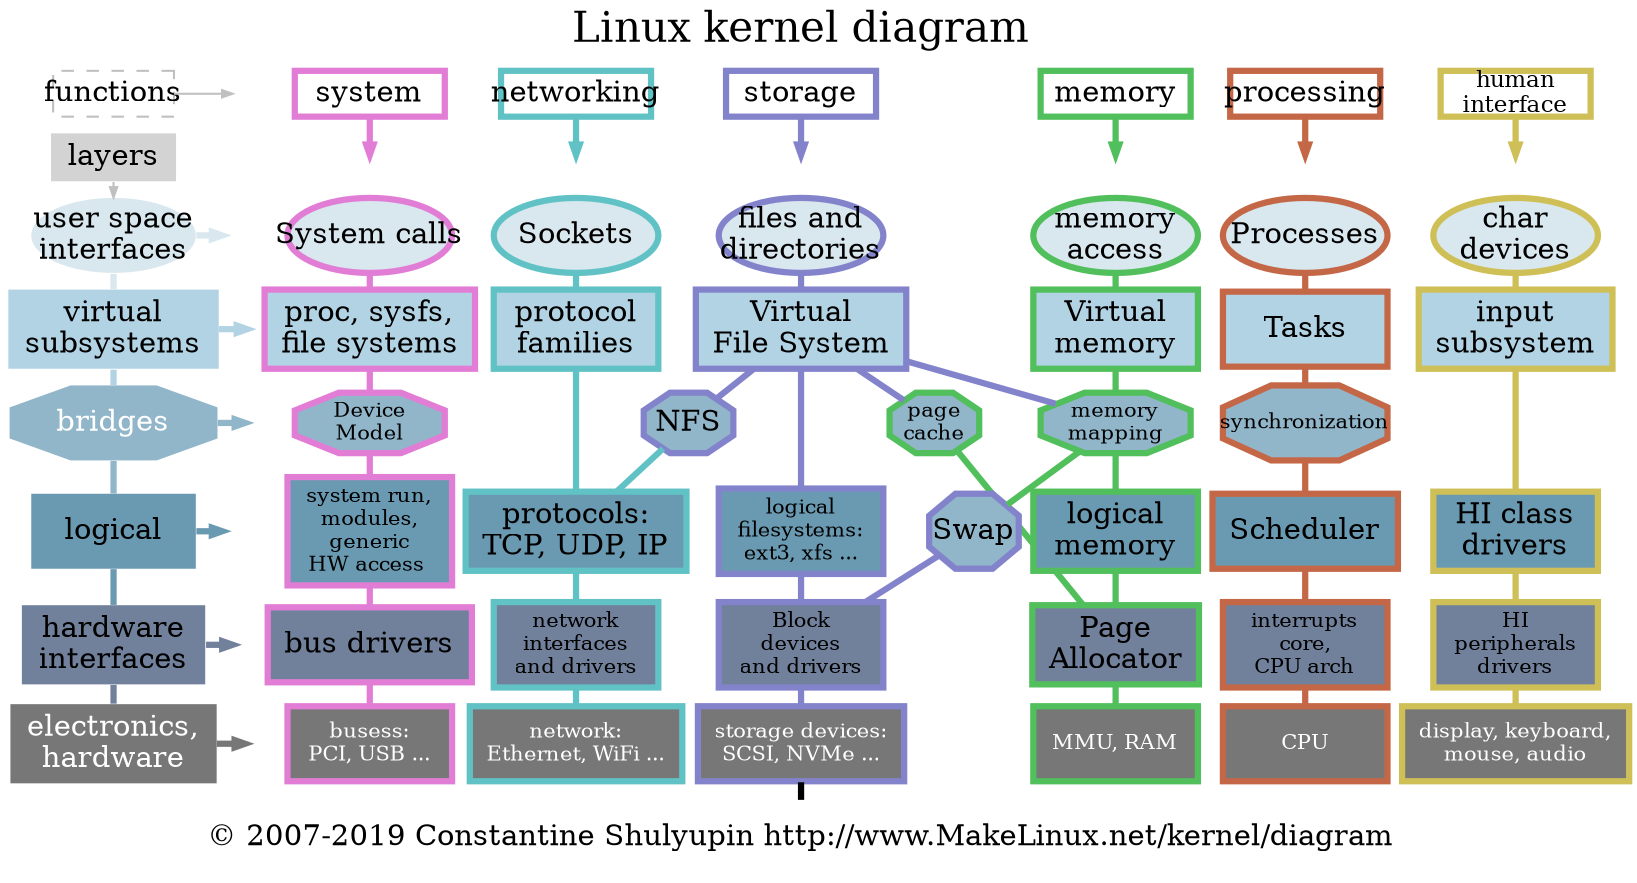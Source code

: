 digraph matrix {
	graph [newrank=true,
		nodesep=0.1,
		overlap=true,
		ranksep=0.1,
		splines=false
	];
	node [fixedsize=false,
		height=0.5,
		shape=box,
		style="filled,setlinewidth(3)",
		width=1.1
	];
	edge [arrowhead=none,
		arrowsize=0.5,
		style=invis,
		weight=10
	];
	{
		node [color="#e27dd6ff"];
		system_		 [color="#e27dd6ff",
			fixedsize=true,
			height=0,
			shape="",
			style=invis,
			width=0];
		system		 [color="#e27dd6ff",
			fillcolor=white,
			fixedsize=true,
			height=0.3,
			row=func,
			tooltip=TODO,
			width=1];
		system -> system_		 [arrowhead="",
			color="#e27dd6ff",
			row=func,
			style="filled,setlinewidth(3)"];
		SCI		 [color="#e27dd6ff",
			fillcolor="#d9e7ee",
			fixedsize=true,
			label="System calls",
			row=usr,
			shape=ellipse];
		sysfs		 [color="#e27dd6ff",
			fillcolor="#b2d3e4",
			label="proc, sysfs,\nfile systems"];
		SCI -> sysfs		 [color="#e27dd6ff",
			style="filled,setlinewidth(3)"];
		DM		 [color="#e27dd6ff",
			fillcolor="#91b5c9",
			fixedsize=true,
			fontsize=10,
			height=0.4,
			label="Device\nModel",
			shape=octagon,
			width=1];
		sysfs -> DM		 [color="#e27dd6ff",
			style="filled,setlinewidth(3)"];
		log_sys		 [color="#e27dd6ff",
			fillcolor="#6a9ab1",
			fontsize=10,
			label="system run,\nmodules,\ngeneric\nHW access "];
		DM -> log_sys		 [color="#e27dd6ff",
			style="filled,setlinewidth(3)"];
		bus_drv		 [color="#e27dd6ff",
			fillcolor="#71809b",
			label="bus drivers"];
		log_sys -> bus_drv		 [color="#e27dd6ff",
			style="filled,setlinewidth(3)"];
		H2		 [color="#e27dd6ff",
			fillcolor="#777777",
			fontcolor=white,
			fontsize=10,
			label="busess:\nPCI, USB ...",
			row=chip];
		bus_drv -> H2		 [color="#e27dd6ff",
			style="filled,setlinewidth(3)"];
	}
	{
		node [color="#61c2c5"];
		edge [color="#61c2c5"];
		networking_		 [color="#61c2c5",
			fixedsize=true,
			height=0,
			shape="",
			style=invis,
			width=0];
		networking		 [color="#61c2c5",
			fillcolor=white,
			fixedsize=true,
			height=0.3,
			row=func,
			width=1];
		networking -> networking_		 [arrowhead="",
			color="#61c2c5",
			row=func,
			style="filled,setlinewidth(3)"];
		sock		 [color="#61c2c5",
			fillcolor="#d9e7ee",
			fixedsize=true,
			label=Sockets,
			row=usr,
			shape=ellipse];
		prot_fam		 [color="#61c2c5",
			fillcolor="#b2d3e4",
			label="protocol\nfamilies"];
		sock -> prot_fam		 [color="#61c2c5",
			style="filled,setlinewidth(3)"];
		log_prot		 [color="#61c2c5",
			fillcolor="#6a9ab1",
			label="protocols:\nTCP, UDP, IP"];
		prot_fam -> log_prot		 [color="#61c2c5",
			style="filled,setlinewidth(3)"];
		netif		 [color="#61c2c5",
			fillcolor="#71809b",
			fontsize=10,
			label="network\ninterfaces\nand drivers"];
		log_prot -> netif		 [color="#61c2c5",
			style="filled,setlinewidth(3)"];
		net_hw		 [color="#61c2c5",
			fillcolor="#777777",
			fontcolor=white,
			fontsize=10,
			label="network:\nEthernet, WiFi ...",
			row=chip];
		netif -> net_hw		 [color="#61c2c5",
			style="filled,setlinewidth(3)"];
		NFS		 [color="#8383cc",
			fillcolor="#91b5c9",
			fixedsize=true,
			height=0.4,
			label=NFS,
			shape=octagon,
			width=0.6];
		NFS -> log_prot		 [color="#61c2c5",
			style="filled,setlinewidth(3)",
			weight=0];
	}
	{
		node [color="#8383cc"];
		edge [color="#8383cc"];
		NFS;
		storage_		 [color="#8383cc",
			fixedsize=true,
			height=0,
			shape="",
			style=invis,
			width=0];
		storage		 [color="#8383cc",
			fillcolor=white,
			fixedsize=true,
			height=0.3,
			row=func,
			width=1];
		storage -> storage_		 [arrowhead="",
			color="#8383cc",
			row=func,
			style="filled,setlinewidth(3)"];
		FS		 [color="#8383cc",
			fillcolor="#d9e7ee",
			fixedsize=true,
			label="files and\ndirectories",
			row=usr,
			shape=ellipse];
		VFS		 [color="#8383cc",
			fillcolor="#b2d3e4",
			label="Virtual\nFile System"];
		FS -> VFS		 [color="#8383cc",
			style="filled,setlinewidth(3)"];
		VFS -> NFS		 [color="#8383cc",
			style="filled,setlinewidth(3)",
			weight=0];
		logFS		 [color="#8383cc",
			fillcolor="#6a9ab1",
			fontsize=10,
			label="logical\nfilesystems:\next3, xfs ..."];
		VFS -> logFS		 [color="#8383cc",
			style="filled,setlinewidth(3)"];
		PC		 [color="#51bf5b",
			fillcolor="#91b5c9",
			fixedsize=true,
			fontsize=10,
			height=0.4,
			label="page\ncache",
			shape=octagon,
			width=0.6];
		VFS -> PC		 [color="#8383cc",
			style="filled,setlinewidth(3)",
			weight=0];
		mmap		 [color="#51bf5b",
			fillcolor="#91b5c9",
			fixedsize=true,
			fontsize=10,
			height=0.4,
			label="memory\nmapping",
			shape=octagon,
			width=1];
		VFS -> mmap		 [color="#8383cc",
			style="filled,setlinewidth(3)",
			weight=0];
		block		 [color="#8383cc",
			fillcolor="#71809b",
			fontsize=10,
			label="Block\ndevices\nand drivers"];
		logFS -> block		 [color="#8383cc",
			style="filled,setlinewidth(3)"];
		PA		 [color="#51bf5b",
			fillcolor="#71809b",
			label="Page\nAllocator"];
		PC -> PA		 [color="#51bf5b",
			style="filled,setlinewidth(3)",
			weight=0];
		H4		 [color="#8383cc",
			fillcolor="#777777",
			fontcolor=white,
			fontsize=10,
			label="storage devices:\nSCSI, NVMe ...",
			row=chip];
		block -> H4		 [color="#8383cc",
			style="filled,setlinewidth(3)"];
		SW		 [color="#8383cc",
			fillcolor="#91b5c9",
			fixedsize=true,
			label=Swap,
			shape=octagon,
			width=0.6];
		SW -> block		 [color="#8383cc",
			style="filled,setlinewidth(3)",
			weight=0];
	}
	{
		node [color="#c46747",
			style="filled,setlinewidth(3)"
		];
		edge [color="#c46747"];
		processing_		 [color="#c46747",
			fixedsize=true,
			height=0,
			shape="",
			style=invis,
			width=0];
		processing		 [color="#c46747",
			fillcolor=white,
			fixedsize=true,
			height=0.3,
			row=func,
			width=1];
		processing -> processing_		 [arrowhead="",
			color="#c46747",
			row=func,
			style="filled,setlinewidth(3)"];
		proc		 [color="#c46747",
			fillcolor="#d9e7ee",
			fixedsize=true,
			label=Processes,
			row=usr,
			shape=ellipse];
		Tasks		 [color="#c46747",
			fillcolor="#b2d3e4"];
		proc -> Tasks		 [color="#c46747",
			style="filled,setlinewidth(3)"];
		sync		 [color="#c46747",
			fillcolor="#91b5c9",
			fixedsize=true,
			fontsize=10,
			label=synchronization,
			shape=octagon];
		Tasks -> sync		 [color="#c46747",
			style="filled,setlinewidth(3)"];
		sched		 [color="#c46747",
			fillcolor="#6a9ab1",
			label=Scheduler];
		sync -> sched		 [color="#c46747",
			style="filled,setlinewidth(3)"];
		IRQ		 [color="#c46747",
			fillcolor="#71809b",
			fontsize=10,
			label="interrupts\ncore,\nCPU arch"];
		sched -> IRQ		 [color="#c46747",
			style="filled,setlinewidth(3)"];
		CPU		 [color="#c46747",
			fillcolor="#777777",
			fontcolor=white,
			fontsize=10,
			row=chip];
		IRQ -> CPU		 [color="#c46747",
			style="filled,setlinewidth(3)"];
	}
	{
		node [color="#cfbf57ff",
			style="filled,setlinewidth(3)"
		];
		edge [color="#cfbf57ff",
			weight=10
		];
		HI_		 [color="#cfbf57ff",
			fixedsize=true,
			height=0,
			shape="",
			style=invis,
			width=0];
		HI		 [color="#cfbf57ff",
			fillcolor=white,
			fixedsize=true,
			fontsize=11,
			height=0.3,
			label="human\ninterface",
			row=func,
			width=1];
		HI -> HI_		 [arrowhead="",
			color="#cfbf57ff",
			row=func,
			style="filled,setlinewidth(3)"];
		char		 [color="#cfbf57ff",
			fillcolor="#d9e7ee",
			fixedsize=true,
			label="char\ndevices",
			row=usr,
			shape=ellipse];
		input		 [color="#cfbf57ff",
			fillcolor="#b2d3e4",
			label="input\nsubsystem"];
		char -> input		 [color="#cfbf57ff",
			style="filled,setlinewidth(3)"];
		F7		 [color="#cfbf57ff",
			fillcolor="#6a9ab1",
			label="HI class\ndrivers"];
		input -> F7		 [color="#cfbf57ff",
			style="filled,setlinewidth(3)"];
		G7		 [color="#cfbf57ff",
			fillcolor="#71809b",
			fontsize=10,
			label="HI\nperipherals\ndrivers"];
		F7 -> G7		 [color="#cfbf57ff",
			style="filled,setlinewidth(3)"];
		H7		 [color="#cfbf57ff",
			fillcolor="#777777",
			fontcolor=white,
			fontsize=10,
			label="display, keyboard,\nmouse, audio",
			row=chip];
		G7 -> H7		 [color="#cfbf57ff",
			style="filled,setlinewidth(3)"];
	}
	{
		graph [rank=same];
		edge [style=invis,
			weight=1
		];
		system;
		networking;
		system -> networking		 [weight=1];
		storage;
		networking -> storage		 [weight=1];
		memory		 [color="#51bf5b",
			fillcolor=white,
			fixedsize=true,
			height=0.3,
			row=func,
			width=1];
		storage -> memory		 [weight=1];
		processing;
		HI;
		processing -> HI		 [weight=1];
		memory -> processing		 [weight=1];
		functions_		 [fixedsize=true,
			height=0,
			shape="",
			style=invis,
			width=0];
		functions_ -> system		 [weight=1];
		functions		 [color=gray,
			fillcolor=gray,
			fixedsize=true,
			height=0.3,
			row=func,
			style=dashed,
			width=0.8];
		functions -> functions_		 [arrowhead="",
			color=gray,
			style="",
			weight=""];
	}
	{
		graph [rank=same];
		SCI;
		sock;
		FS;
		proc;
		char;
		usr_		 [fixedsize=true,
			height=0,
			shape="",
			style=invis,
			width=0];
		usr		 [fillcolor="#d9e7eeff",
			fixedsize=true,
			label="user space\ninterfaces",
			row=usr,
			shape=ellipse,
			style="filled,setlinewidth(0)"];
		MA		 [color="#51bf5b",
			fillcolor="#d9e7ee",
			fixedsize=true,
			label="memory\naccess",
			row=usr,
			shape=ellipse];
	}
	{
		edge [style=invis,
			weight=10
		];
		system_;
		SCI;
		system_ -> SCI;
		networking_;
		sock;
		networking_ -> sock;
		storage_;
		FS;
		storage_ -> FS;
		processing_;
		proc;
		processing_ -> proc;
		HI_;
		char;
		HI_ -> char;
		MA;
		memory_		 [fixedsize=true,
			height=0,
			shape="",
			style=invis,
			width=0];
		memory_ -> MA;
	}
	{
		graph [rank=same];
		sysfs;
		prot_fam;
		VFS;
		Tasks;
		input;
		D0		 [fixedsize=true,
			height=0,
			shape="",
			style=invis,
			width=0];
		virt		 [fillcolor="#b2d3e4",
			label="virtual\nsubsystems",
			style="filled,setlinewidth(0)"];
		VM		 [color="#51bf5b",
			fillcolor="#b2d3e4",
			label="Virtual\nmemory"];
	}
	{
		graph [rank=same];
		node [fontcolor=white];
		DM;
		NFS;
		mmap;
		sync;
		E0		 [fixedsize=true,
			fontcolor=white,
			height=0,
			shape="",
			style=invis,
			width=0];
		bridges		 [fillcolor="#91b5c9",
			fontcolor=white,
			shape=octagon,
			style="filled,setlinewidth(0)"];
	}
	{
		graph [rank=same];
		log_sys;
		log_prot;
		logFS;
		sched;
		F7;
		F0		 [fixedsize=true,
			height=0,
			shape="",
			style=invis,
			width=0];
		logical		 [fillcolor="#6a9ab1",
			style="filled,setlinewidth(0)"];
		log_mem		 [color="#51bf5b",
			fillcolor="#6a9ab1",
			label="logical\nmemory"];
	}
	{
		graph [rank=same];
		bus_drv;
		netif;
		block;
		PA;
		IRQ;
		G7;
		G0		 [fixedsize=true,
			height=0,
			shape="",
			style=invis,
			width=0];
		HWI		 [fillcolor="#71809b",
			label="hardware\ninterfaces",
			style="filled,setlinewidth(0)"];
	}
	{
		graph [rank=same];
		H2;
		net_hw;
		H4;
		CPU;
		H7;
		H0		 [fixedsize=true,
			height=0,
			shape="",
			style=invis,
			width=0];
		HW		 [fillcolor="#777777",
			fontcolor=white,
			label="electronics,\nhardware",
			row=chip,
			style="filled,setlinewidth(0)"];
		H5		 [color="#51bf5b",
			fillcolor="#777777",
			fontcolor=white,
			fontsize=10,
			label="MMU, RAM",
			row=chip];
	}
	subgraph mem {
		node [color="#51bf5b",
			height=0.5
		];
		edge [color="#51bf5b"];
		PC;
		mmap;
		SW;
		mmap -> SW		 [color="#51bf5b",
			style="filled,setlinewidth(3)",
			weight=0];
		log_mem;
		mmap -> log_mem		 [color="#51bf5b",
			style="filled,setlinewidth(3)"];
		PA;
		H5;
		PA -> H5		 [color="#51bf5b",
			style="filled,setlinewidth(3)"];
		memory;
		memory_;
		memory -> memory_		 [arrowhead="",
			color="#51bf5b",
			row=func,
			style="filled,setlinewidth(3)"];
		MA;
		VM;
		MA -> VM		 [color="#51bf5b",
			style="filled,setlinewidth(3)"];
		VM -> mmap		 [color="#51bf5b",
			style="filled,setlinewidth(3)"];
		log_mem -> PA		 [color="#51bf5b",
			style="filled,setlinewidth(3)"];
	}
	bottom	 [label="© 2007-2019 Constantine Shulyupin http://www.MakeLinux.net/kernel/diagram",
		shape=plaintext,
		style=""];
	H4 -> bottom	 [style="filled,setlinewidth(3)",
		weight=""];
	layers	 [fillcolor=lightgray,
		height=0.1,
		style="filled,setlinewidth(0)",
		width=0.5];
	functions -> layers;
	usr -> usr_	 [arrowhead="",
		color="#d9e7eeff",
		minlen=2,
		style="filled,setlinewidth(3)"];
	usr -> virt	 [color="#d9e7eeff",
		style="filled,setlinewidth(3)"];
	virt -> D0	 [arrowhead="",
		color="#b2d3e4",
		minlen=2,
		style="filled,setlinewidth(3)"];
	virt -> bridges	 [color="#b2d3e4",
		style="filled,setlinewidth(3)"];
	bridges -> E0	 [arrowhead="",
		color="#91b5c9",
		minlen=2,
		style="filled,setlinewidth(3)",
		weight=""];
	bridges -> logical	 [color="#91b5c9",
		style="filled,setlinewidth(3)"];
	logical -> F0	 [arrowhead="",
		color="#6a9ab1",
		minlen=2,
		row=logical,
		style="filled,setlinewidth(3)",
		weight=""];
	logical -> HWI	 [color="#6a9ab1",
		row=logical,
		style="filled,setlinewidth(3)"];
	HWI -> G0	 [arrowhead="",
		color="#71809b",
		minlen=2,
		row=HWI,
		style="filled,setlinewidth(3)",
		weight=""];
	HWI -> HW	 [color="#71809b",
		row=HWI,
		style="filled,setlinewidth(3)"];
	HW -> H0	 [arrowhead="",
		color="#777777",
		minlen=2,
		row=chip,
		style="filled,setlinewidth(3)",
		weight=""];
	layers -> usr	 [arrowhead="",
		color=gray,
		style="filled,setlinewidth(1)"];
	LKD	 [fontsize=20,
		label="Linux kernel diagram",
		shape=plain,
		style=""];
	LKD -> storage;
}
